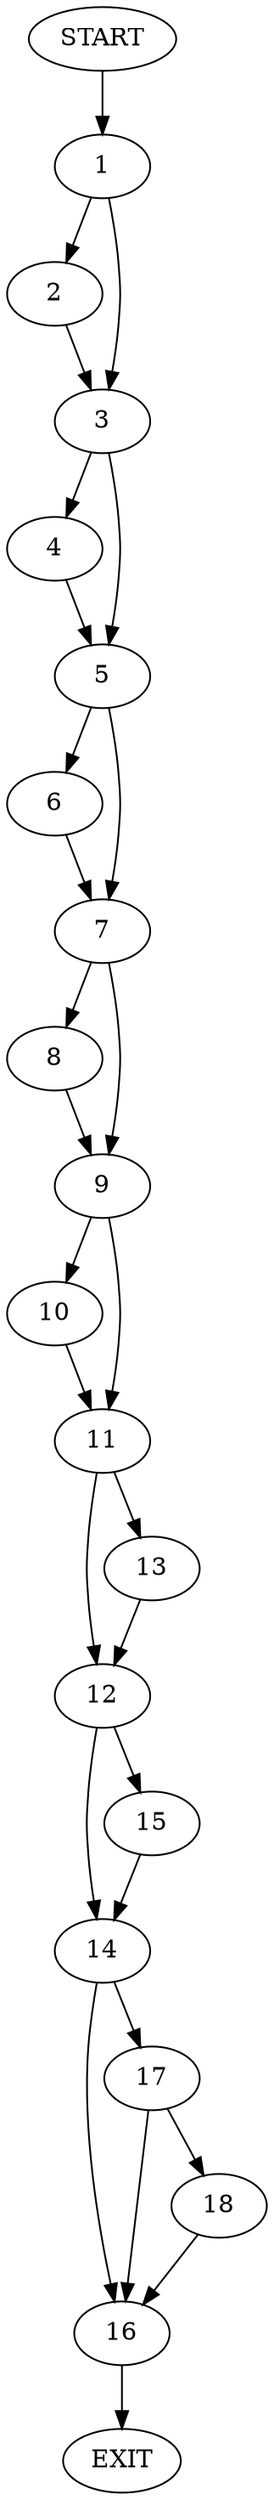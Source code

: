 digraph {
0 [label="START"]
19 [label="EXIT"]
0 -> 1
1 -> 2
1 -> 3
2 -> 3
3 -> 4
3 -> 5
4 -> 5
5 -> 6
5 -> 7
7 -> 8
7 -> 9
6 -> 7
8 -> 9
9 -> 10
9 -> 11
10 -> 11
11 -> 12
11 -> 13
13 -> 12
12 -> 14
12 -> 15
15 -> 14
14 -> 16
14 -> 17
16 -> 19
17 -> 18
17 -> 16
18 -> 16
}
